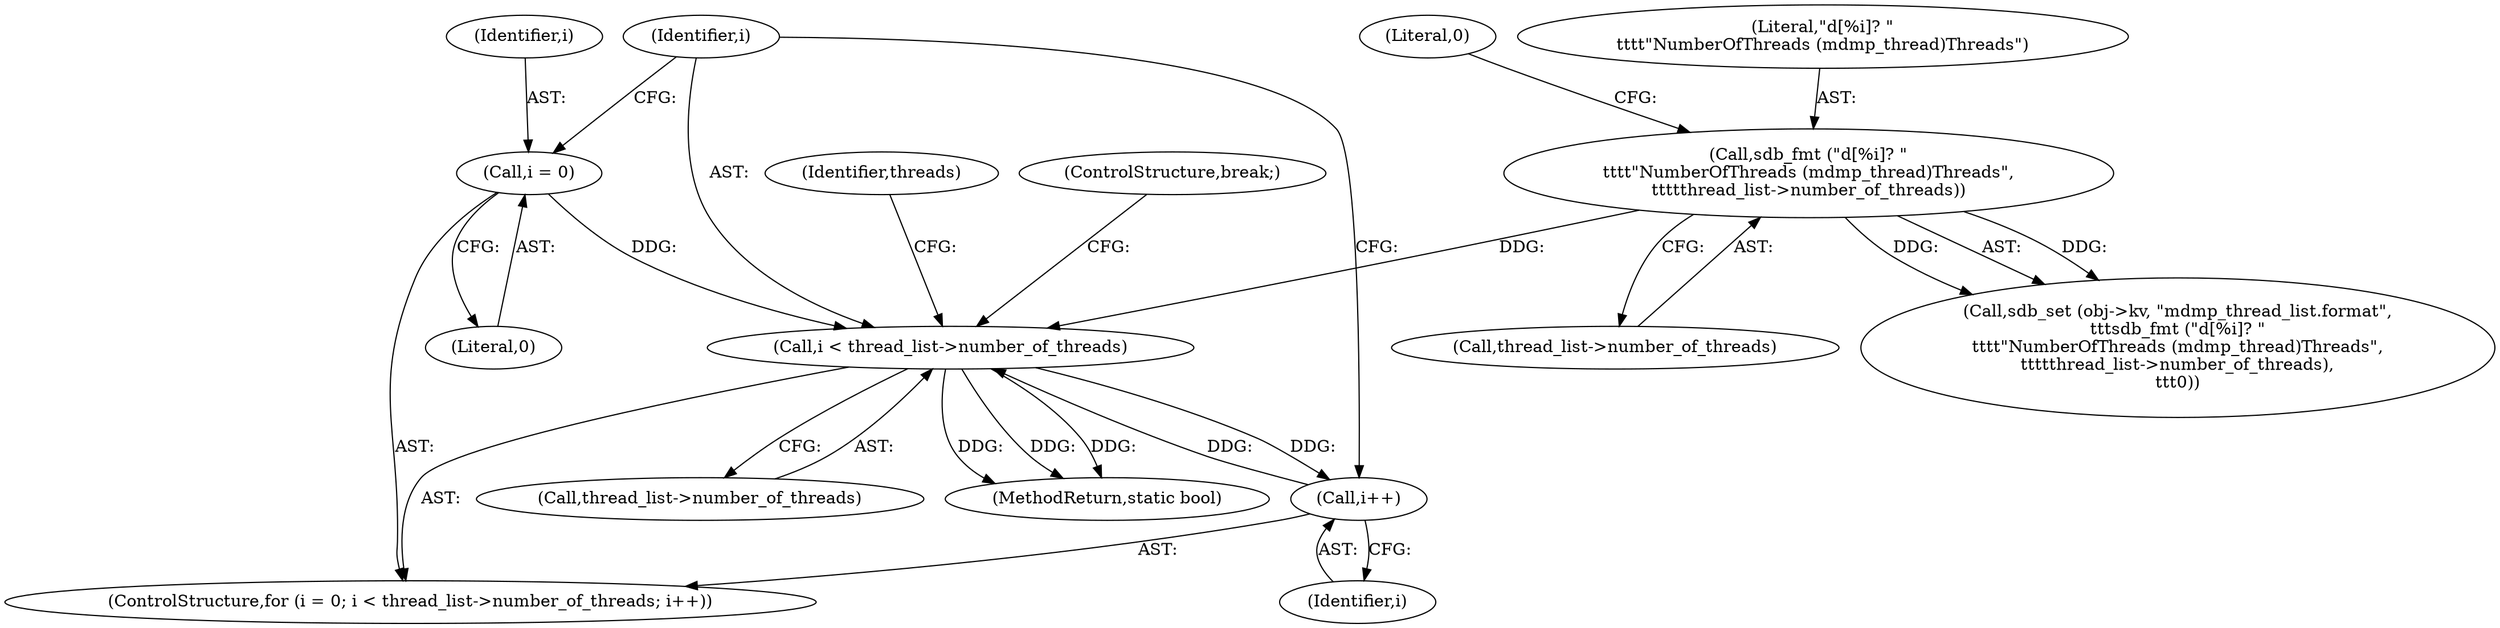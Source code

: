 digraph "0_radare2_40b021ba29c8f90ccf7c879fde2580bc73a17e8e_0@API" {
"1000216" [label="(Call,i < thread_list->number_of_threads)"];
"1000213" [label="(Call,i = 0)"];
"1000221" [label="(Call,i++)"];
"1000216" [label="(Call,i < thread_list->number_of_threads)"];
"1000206" [label="(Call,sdb_fmt (\"d[%i]? \"\n\t\t\t\t\"NumberOfThreads (mdmp_thread)Threads\",\n\t\t\t\tthread_list->number_of_threads))"];
"1000211" [label="(Literal,0)"];
"1000221" [label="(Call,i++)"];
"1000213" [label="(Call,i = 0)"];
"1000242" [label="(ControlStructure,break;)"];
"1000214" [label="(Identifier,i)"];
"1000206" [label="(Call,sdb_fmt (\"d[%i]? \"\n\t\t\t\t\"NumberOfThreads (mdmp_thread)Threads\",\n\t\t\t\tthread_list->number_of_threads))"];
"1000215" [label="(Literal,0)"];
"1000207" [label="(Literal,\"d[%i]? \"\n\t\t\t\t\"NumberOfThreads (mdmp_thread)Threads\")"];
"1000216" [label="(Call,i < thread_list->number_of_threads)"];
"1000208" [label="(Call,thread_list->number_of_threads)"];
"1000225" [label="(Identifier,threads)"];
"1000218" [label="(Call,thread_list->number_of_threads)"];
"1000222" [label="(Identifier,i)"];
"1000201" [label="(Call,sdb_set (obj->kv, \"mdmp_thread_list.format\",\n\t\t\tsdb_fmt (\"d[%i]? \"\n\t\t\t\t\"NumberOfThreads (mdmp_thread)Threads\",\n\t\t\t\tthread_list->number_of_threads),\n\t\t\t0))"];
"1001137" [label="(MethodReturn,static bool)"];
"1000212" [label="(ControlStructure,for (i = 0; i < thread_list->number_of_threads; i++))"];
"1000217" [label="(Identifier,i)"];
"1000216" -> "1000212"  [label="AST: "];
"1000216" -> "1000218"  [label="CFG: "];
"1000217" -> "1000216"  [label="AST: "];
"1000218" -> "1000216"  [label="AST: "];
"1000225" -> "1000216"  [label="CFG: "];
"1000242" -> "1000216"  [label="CFG: "];
"1000216" -> "1001137"  [label="DDG: "];
"1000216" -> "1001137"  [label="DDG: "];
"1000216" -> "1001137"  [label="DDG: "];
"1000213" -> "1000216"  [label="DDG: "];
"1000221" -> "1000216"  [label="DDG: "];
"1000206" -> "1000216"  [label="DDG: "];
"1000216" -> "1000221"  [label="DDG: "];
"1000213" -> "1000212"  [label="AST: "];
"1000213" -> "1000215"  [label="CFG: "];
"1000214" -> "1000213"  [label="AST: "];
"1000215" -> "1000213"  [label="AST: "];
"1000217" -> "1000213"  [label="CFG: "];
"1000221" -> "1000212"  [label="AST: "];
"1000221" -> "1000222"  [label="CFG: "];
"1000222" -> "1000221"  [label="AST: "];
"1000217" -> "1000221"  [label="CFG: "];
"1000206" -> "1000201"  [label="AST: "];
"1000206" -> "1000208"  [label="CFG: "];
"1000207" -> "1000206"  [label="AST: "];
"1000208" -> "1000206"  [label="AST: "];
"1000211" -> "1000206"  [label="CFG: "];
"1000206" -> "1000201"  [label="DDG: "];
"1000206" -> "1000201"  [label="DDG: "];
}
